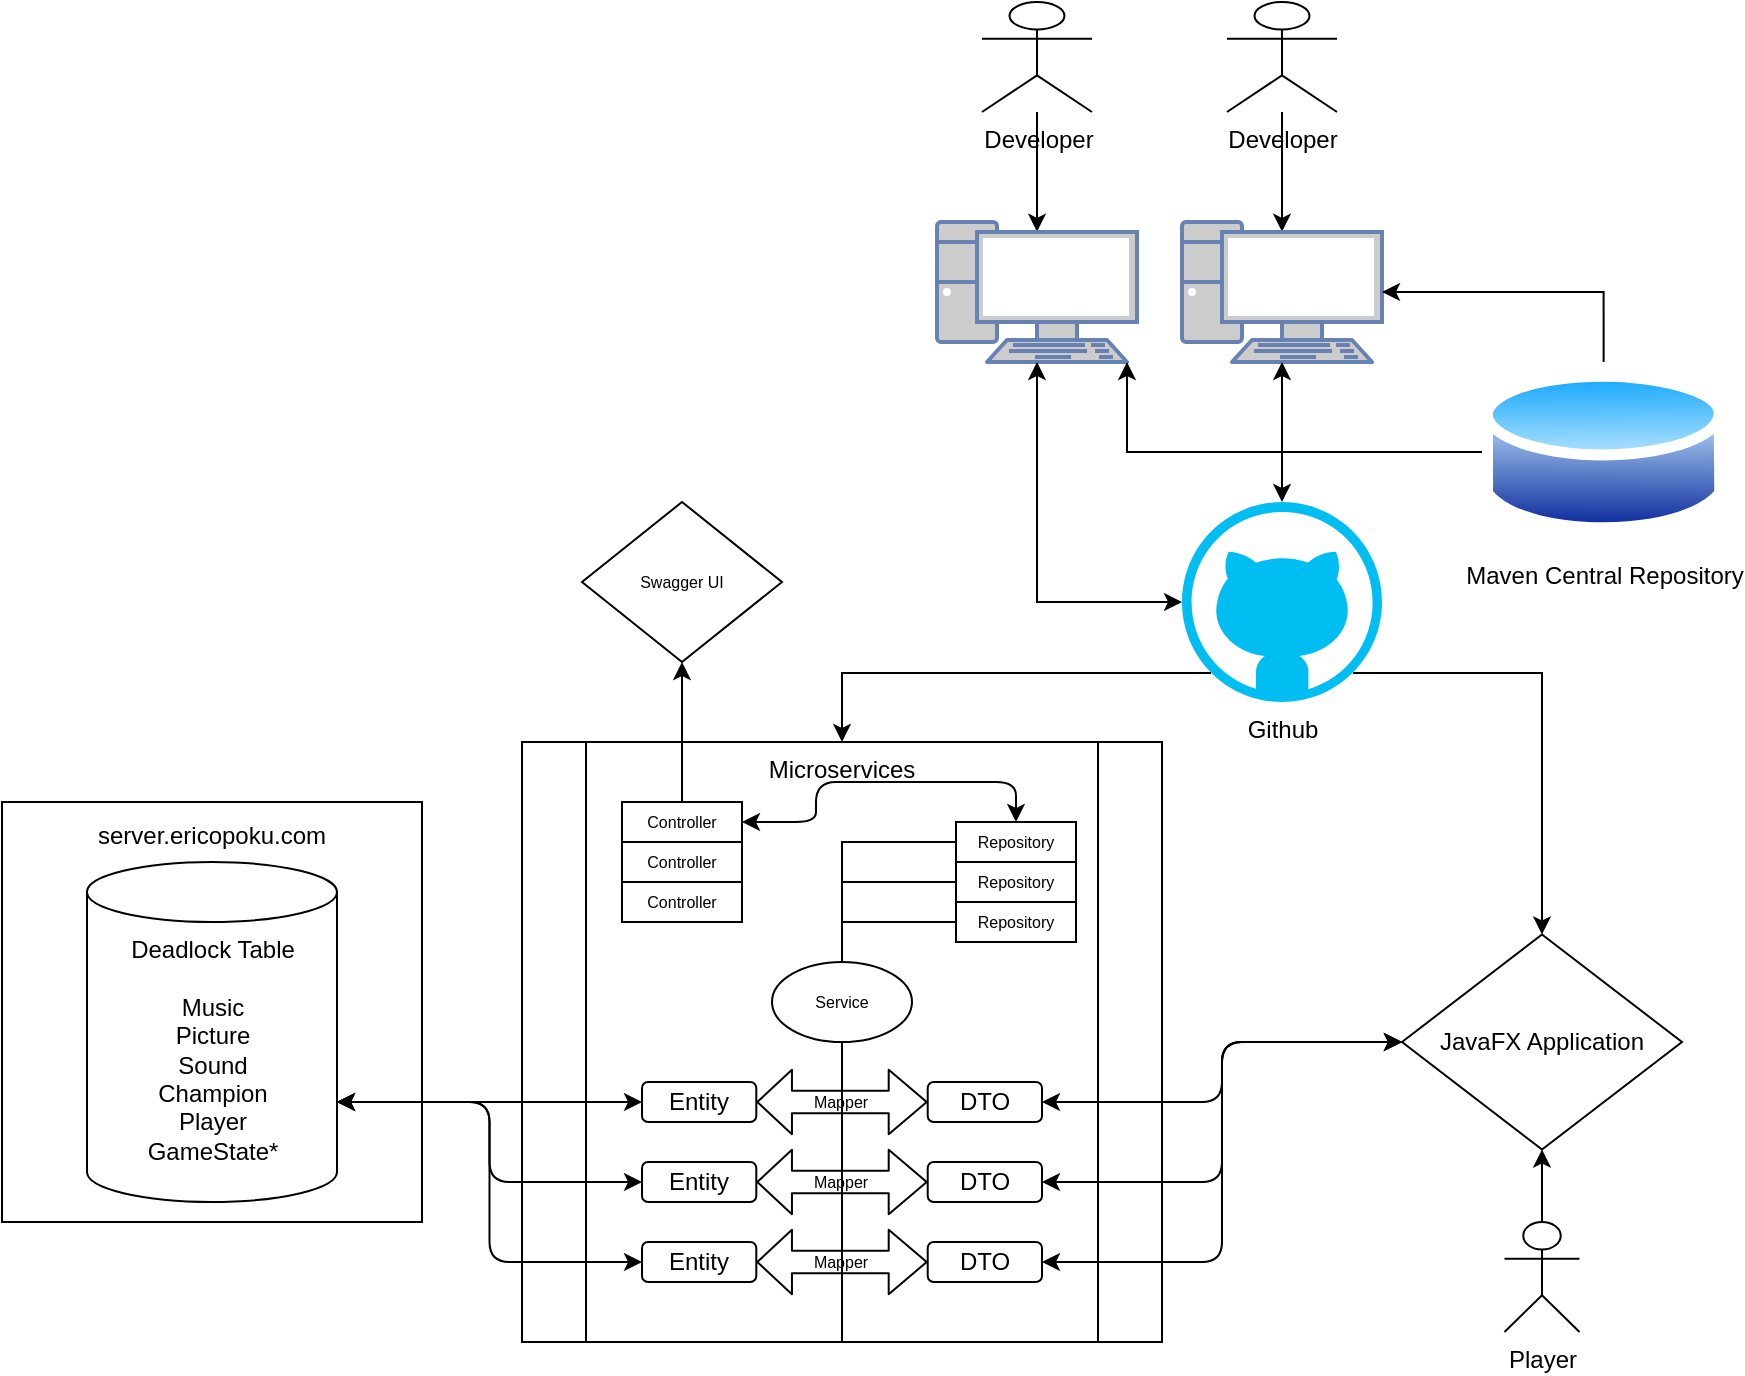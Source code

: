 <mxfile version="13.8.3" type="github"><diagram id="MU80Qz0XYeYxtkQkkrPt" name="Page-1"><mxGraphModel dx="2121" dy="717" grid="0" gridSize="32" guides="1" tooltips="1" connect="1" arrows="1" fold="1" page="0" pageScale="1" pageWidth="850" pageHeight="1100" background="#ffffff" math="0" shadow="0"><root><mxCell id="0"/><mxCell id="1" parent="0"/><mxCell id="cADhCVw0JTF2-1F_Ivud-3" value="Microservices" style="shape=process;whiteSpace=wrap;html=1;backgroundOutline=1;align=center;verticalAlign=top;" vertex="1" parent="1"><mxGeometry x="-177" y="590" width="320" height="300" as="geometry"/></mxCell><mxCell id="cADhCVw0JTF2-1F_Ivud-4" value="JavaFX Application" style="rhombus;whiteSpace=wrap;html=1;align=center;verticalAlign=middle;" vertex="1" parent="1"><mxGeometry x="263" y="686.25" width="140" height="107.5" as="geometry"/></mxCell><mxCell id="cADhCVw0JTF2-1F_Ivud-51" style="edgeStyle=orthogonalEdgeStyle;rounded=0;jumpStyle=none;orthogonalLoop=1;jettySize=auto;html=1;exitX=0.855;exitY=0.855;exitDx=0;exitDy=0;exitPerimeter=0;entryX=0.5;entryY=0;entryDx=0;entryDy=0;strokeColor=#000000;" edge="1" parent="1" source="cADhCVw0JTF2-1F_Ivud-17" target="cADhCVw0JTF2-1F_Ivud-4"><mxGeometry relative="1" as="geometry"/></mxCell><mxCell id="cADhCVw0JTF2-1F_Ivud-52" style="edgeStyle=orthogonalEdgeStyle;rounded=0;jumpStyle=none;orthogonalLoop=1;jettySize=auto;html=1;exitX=0.145;exitY=0.855;exitDx=0;exitDy=0;exitPerimeter=0;entryX=0.5;entryY=0;entryDx=0;entryDy=0;strokeColor=#000000;" edge="1" parent="1" source="cADhCVw0JTF2-1F_Ivud-17" target="cADhCVw0JTF2-1F_Ivud-3"><mxGeometry relative="1" as="geometry"/></mxCell><mxCell id="cADhCVw0JTF2-1F_Ivud-17" value="Github" style="verticalLabelPosition=bottom;html=1;verticalAlign=top;align=center;strokeColor=none;fillColor=#00BEF2;shape=mxgraph.azure.github_code;pointerEvents=1;" vertex="1" parent="1"><mxGeometry x="153" y="470" width="100" height="100" as="geometry"/></mxCell><mxCell id="cADhCVw0JTF2-1F_Ivud-50" style="edgeStyle=orthogonalEdgeStyle;rounded=0;jumpStyle=none;orthogonalLoop=1;jettySize=auto;html=1;exitX=0.5;exitY=0;exitDx=0;exitDy=0;exitPerimeter=0;entryX=0.5;entryY=1;entryDx=0;entryDy=0;strokeColor=#000000;" edge="1" parent="1" source="cADhCVw0JTF2-1F_Ivud-18" target="cADhCVw0JTF2-1F_Ivud-4"><mxGeometry relative="1" as="geometry"/></mxCell><mxCell id="cADhCVw0JTF2-1F_Ivud-18" value="Player" style="shape=umlActor;verticalLabelPosition=bottom;verticalAlign=top;html=1;outlineConnect=0;align=center;" vertex="1" parent="1"><mxGeometry x="314.25" y="830" width="37.5" height="55" as="geometry"/></mxCell><mxCell id="cADhCVw0JTF2-1F_Ivud-19" value="Developer" style="shape=umlActor;verticalLabelPosition=bottom;verticalAlign=top;html=1;outlineConnect=0;align=center;" vertex="1" parent="1"><mxGeometry x="53" y="220" width="55" height="55" as="geometry"/></mxCell><mxCell id="cADhCVw0JTF2-1F_Ivud-21" value="Developer" style="shape=umlActor;verticalLabelPosition=bottom;verticalAlign=top;html=1;outlineConnect=0;align=center;" vertex="1" parent="1"><mxGeometry x="175.5" y="220" width="55" height="55" as="geometry"/></mxCell><mxCell id="cADhCVw0JTF2-1F_Ivud-23" value="" style="endArrow=classic;html=1;entryX=0.5;entryY=0.07;entryDx=0;entryDy=0;entryPerimeter=0;" edge="1" parent="1" source="cADhCVw0JTF2-1F_Ivud-19" target="cADhCVw0JTF2-1F_Ivud-34"><mxGeometry width="50" height="50" relative="1" as="geometry"><mxPoint x="43" y="380" as="sourcePoint"/><mxPoint x="93" y="330" as="targetPoint"/></mxGeometry></mxCell><mxCell id="cADhCVw0JTF2-1F_Ivud-25" value="" style="endArrow=classic;html=1;entryX=0.5;entryY=0.07;entryDx=0;entryDy=0;entryPerimeter=0;" edge="1" parent="1" source="cADhCVw0JTF2-1F_Ivud-21" target="cADhCVw0JTF2-1F_Ivud-36"><mxGeometry width="50" height="50" relative="1" as="geometry"><mxPoint x="138" y="305" as="sourcePoint"/><mxPoint x="173.3" y="410.3" as="targetPoint"/></mxGeometry></mxCell><mxCell id="cADhCVw0JTF2-1F_Ivud-29" value="" style="endArrow=classic;html=1;" edge="1" parent="1"><mxGeometry width="50" height="50" relative="1" as="geometry"><mxPoint x="333" y="480" as="sourcePoint"/><mxPoint x="333" y="480" as="targetPoint"/></mxGeometry></mxCell><mxCell id="cADhCVw0JTF2-1F_Ivud-32" value="Maven Central Repository" style="aspect=fixed;perimeter=ellipsePerimeter;html=1;align=center;shadow=0;dashed=0;spacingTop=3;image;image=img/lib/active_directory/database.svg;" vertex="1" parent="1"><mxGeometry x="303" y="400" width="121.62" height="90" as="geometry"/></mxCell><mxCell id="cADhCVw0JTF2-1F_Ivud-34" value="" style="fontColor=#0066CC;verticalAlign=top;verticalLabelPosition=bottom;labelPosition=center;align=center;html=1;outlineConnect=0;fillColor=#CCCCCC;strokeColor=#6881B3;gradientColor=none;gradientDirection=north;strokeWidth=2;shape=mxgraph.networks.pc;" vertex="1" parent="1"><mxGeometry x="30.5" y="330" width="100" height="70" as="geometry"/></mxCell><mxCell id="cADhCVw0JTF2-1F_Ivud-36" value="" style="fontColor=#0066CC;verticalAlign=top;verticalLabelPosition=bottom;labelPosition=center;align=center;html=1;outlineConnect=0;fillColor=#CCCCCC;strokeColor=#6881B3;gradientColor=none;gradientDirection=north;strokeWidth=2;shape=mxgraph.networks.pc;" vertex="1" parent="1"><mxGeometry x="153" y="330" width="100" height="70" as="geometry"/></mxCell><mxCell id="cADhCVw0JTF2-1F_Ivud-42" value="" style="endArrow=classic;startArrow=classic;html=1;strokeColor=#000000;exitX=0.5;exitY=1;exitDx=0;exitDy=0;exitPerimeter=0;rounded=0;edgeStyle=orthogonalEdgeStyle;entryX=0;entryY=0.5;entryDx=0;entryDy=0;entryPerimeter=0;" edge="1" parent="1" source="cADhCVw0JTF2-1F_Ivud-34" target="cADhCVw0JTF2-1F_Ivud-17"><mxGeometry width="50" height="50" relative="1" as="geometry"><mxPoint x="123" y="500" as="sourcePoint"/><mxPoint x="173" y="450" as="targetPoint"/></mxGeometry></mxCell><mxCell id="cADhCVw0JTF2-1F_Ivud-43" value="" style="endArrow=classic;startArrow=classic;html=1;strokeColor=#000000;rounded=0;edgeStyle=orthogonalEdgeStyle;entryX=0.5;entryY=0;entryDx=0;entryDy=0;entryPerimeter=0;" edge="1" parent="1" source="cADhCVw0JTF2-1F_Ivud-36" target="cADhCVw0JTF2-1F_Ivud-17"><mxGeometry width="50" height="50" relative="1" as="geometry"><mxPoint x="90.5" y="410" as="sourcePoint"/><mxPoint x="163" y="510" as="targetPoint"/></mxGeometry></mxCell><mxCell id="cADhCVw0JTF2-1F_Ivud-46" value="" style="endArrow=classic;html=1;entryX=1;entryY=0.5;entryDx=0;entryDy=0;exitX=0.5;exitY=0;exitDx=0;exitDy=0;edgeStyle=orthogonalEdgeStyle;rounded=0;entryPerimeter=0;" edge="1" parent="1" source="cADhCVw0JTF2-1F_Ivud-32" target="cADhCVw0JTF2-1F_Ivud-36"><mxGeometry width="50" height="50" relative="1" as="geometry"><mxPoint x="213" y="344.9" as="sourcePoint"/><mxPoint x="213" y="285" as="targetPoint"/></mxGeometry></mxCell><mxCell id="cADhCVw0JTF2-1F_Ivud-47" value="" style="endArrow=classic;html=1;entryX=0.95;entryY=1;entryDx=0;entryDy=0;exitX=0;exitY=0.5;exitDx=0;exitDy=0;edgeStyle=orthogonalEdgeStyle;rounded=0;entryPerimeter=0;" edge="1" parent="1" source="cADhCVw0JTF2-1F_Ivud-32" target="cADhCVw0JTF2-1F_Ivud-34"><mxGeometry width="50" height="50" relative="1" as="geometry"><mxPoint x="198.845" y="463.95" as="sourcePoint"/><mxPoint x="93" y="440" as="targetPoint"/></mxGeometry></mxCell><mxCell id="cADhCVw0JTF2-1F_Ivud-48" value="" style="group" vertex="1" connectable="0" parent="1"><mxGeometry x="-437" y="620" width="210" height="210" as="geometry"/></mxCell><mxCell id="cADhCVw0JTF2-1F_Ivud-2" value="&lt;div&gt;&lt;span style=&quot;line-height: 180%&quot;&gt;server.ericopoku.com&lt;/span&gt;&lt;/div&gt;" style="whiteSpace=wrap;html=1;aspect=fixed;align=center;verticalAlign=top;" vertex="1" parent="cADhCVw0JTF2-1F_Ivud-48"><mxGeometry width="210" height="210" as="geometry"/></mxCell><mxCell id="cADhCVw0JTF2-1F_Ivud-1" value="Deadlock Table&lt;br&gt;&lt;br&gt;Music&lt;br&gt;Picture&lt;br&gt;Sound&lt;br&gt;Champion&lt;br&gt;Player&lt;br&gt;GameState*&lt;br&gt;" style="shape=cylinder3;whiteSpace=wrap;html=1;boundedLbl=1;backgroundOutline=1;size=15;verticalAlign=top;" vertex="1" parent="cADhCVw0JTF2-1F_Ivud-48"><mxGeometry x="42.5" y="30" width="125" height="170" as="geometry"/></mxCell><mxCell id="cADhCVw0JTF2-1F_Ivud-79" value="Swagger UI" style="rhombus;whiteSpace=wrap;html=1;fontSize=8;align=center;" vertex="1" parent="1"><mxGeometry x="-147" y="470" width="100" height="80" as="geometry"/></mxCell><mxCell id="cADhCVw0JTF2-1F_Ivud-80" value="" style="group" vertex="1" connectable="0" parent="1"><mxGeometry x="-117" y="760" width="200" height="100" as="geometry"/></mxCell><mxCell id="cADhCVw0JTF2-1F_Ivud-61" value="" style="group" vertex="1" connectable="0" parent="cADhCVw0JTF2-1F_Ivud-80"><mxGeometry width="200" height="20" as="geometry"/></mxCell><mxCell id="cADhCVw0JTF2-1F_Ivud-53" value="Entity" style="rounded=1;whiteSpace=wrap;html=1;align=center;" vertex="1" parent="cADhCVw0JTF2-1F_Ivud-61"><mxGeometry width="57.143" height="20" as="geometry"/></mxCell><mxCell id="cADhCVw0JTF2-1F_Ivud-55" value="DTO" style="rounded=1;whiteSpace=wrap;html=1;align=center;" vertex="1" parent="cADhCVw0JTF2-1F_Ivud-61"><mxGeometry x="142.857" width="57.143" height="20" as="geometry"/></mxCell><mxCell id="cADhCVw0JTF2-1F_Ivud-56" value="" style="shape=flexArrow;endArrow=classic;startArrow=classic;html=1;strokeColor=#000000;exitX=1;exitY=0.5;exitDx=0;exitDy=0;width=11.2;startSize=5.444;verticalAlign=bottom;entryX=0;entryY=0.5;entryDx=0;entryDy=0;" edge="1" parent="cADhCVw0JTF2-1F_Ivud-61" source="cADhCVw0JTF2-1F_Ivud-53" target="cADhCVw0JTF2-1F_Ivud-55"><mxGeometry width="50" height="50" relative="1" as="geometry"><mxPoint x="-17.857" y="9.8" as="sourcePoint"/><mxPoint x="114.286" y="10" as="targetPoint"/></mxGeometry></mxCell><mxCell id="cADhCVw0JTF2-1F_Ivud-60" value="Mapper" style="edgeLabel;align=center;verticalAlign=middle;resizable=0;points=[];fontSize=8;html=1;" vertex="1" connectable="0" parent="cADhCVw0JTF2-1F_Ivud-56"><mxGeometry x="0.097" relative="1" as="geometry"><mxPoint x="-5.71" as="offset"/></mxGeometry></mxCell><mxCell id="cADhCVw0JTF2-1F_Ivud-57" value="&lt;br&gt;" style="edgeLabel;html=1;align=center;verticalAlign=middle;resizable=0;points=[];" vertex="1" connectable="0" parent="cADhCVw0JTF2-1F_Ivud-56"><mxGeometry x="-0.155" y="-1" relative="1" as="geometry"><mxPoint as="offset"/></mxGeometry></mxCell><mxCell id="cADhCVw0JTF2-1F_Ivud-62" value="" style="group" vertex="1" connectable="0" parent="cADhCVw0JTF2-1F_Ivud-80"><mxGeometry y="40" width="200" height="20" as="geometry"/></mxCell><mxCell id="cADhCVw0JTF2-1F_Ivud-63" value="Entity" style="rounded=1;whiteSpace=wrap;html=1;align=center;" vertex="1" parent="cADhCVw0JTF2-1F_Ivud-62"><mxGeometry width="57.143" height="20" as="geometry"/></mxCell><mxCell id="cADhCVw0JTF2-1F_Ivud-64" value="DTO" style="rounded=1;whiteSpace=wrap;html=1;align=center;" vertex="1" parent="cADhCVw0JTF2-1F_Ivud-62"><mxGeometry x="142.857" width="57.143" height="20" as="geometry"/></mxCell><mxCell id="cADhCVw0JTF2-1F_Ivud-65" value="" style="shape=flexArrow;endArrow=classic;startArrow=classic;html=1;strokeColor=#000000;exitX=1;exitY=0.5;exitDx=0;exitDy=0;width=11.2;startSize=5.444;verticalAlign=bottom;entryX=0;entryY=0.5;entryDx=0;entryDy=0;" edge="1" parent="cADhCVw0JTF2-1F_Ivud-62" source="cADhCVw0JTF2-1F_Ivud-63" target="cADhCVw0JTF2-1F_Ivud-64"><mxGeometry width="50" height="50" relative="1" as="geometry"><mxPoint x="-17.857" y="9.8" as="sourcePoint"/><mxPoint x="114.286" y="10" as="targetPoint"/></mxGeometry></mxCell><mxCell id="cADhCVw0JTF2-1F_Ivud-66" value="Mapper" style="edgeLabel;align=center;verticalAlign=middle;resizable=0;points=[];fontSize=8;html=1;" vertex="1" connectable="0" parent="cADhCVw0JTF2-1F_Ivud-65"><mxGeometry x="0.097" relative="1" as="geometry"><mxPoint x="-5.71" as="offset"/></mxGeometry></mxCell><mxCell id="cADhCVw0JTF2-1F_Ivud-67" value="&lt;br&gt;" style="edgeLabel;html=1;align=center;verticalAlign=middle;resizable=0;points=[];" vertex="1" connectable="0" parent="cADhCVw0JTF2-1F_Ivud-65"><mxGeometry x="-0.155" y="-1" relative="1" as="geometry"><mxPoint as="offset"/></mxGeometry></mxCell><mxCell id="cADhCVw0JTF2-1F_Ivud-68" value="" style="group" vertex="1" connectable="0" parent="cADhCVw0JTF2-1F_Ivud-80"><mxGeometry y="80" width="200" height="20" as="geometry"/></mxCell><mxCell id="cADhCVw0JTF2-1F_Ivud-69" value="Entity" style="rounded=1;whiteSpace=wrap;html=1;align=center;" vertex="1" parent="cADhCVw0JTF2-1F_Ivud-68"><mxGeometry width="57.143" height="20" as="geometry"/></mxCell><mxCell id="cADhCVw0JTF2-1F_Ivud-70" value="DTO" style="rounded=1;whiteSpace=wrap;html=1;align=center;" vertex="1" parent="cADhCVw0JTF2-1F_Ivud-68"><mxGeometry x="142.857" width="57.143" height="20" as="geometry"/></mxCell><mxCell id="cADhCVw0JTF2-1F_Ivud-71" value="" style="shape=flexArrow;endArrow=classic;startArrow=classic;html=1;strokeColor=#000000;exitX=1;exitY=0.5;exitDx=0;exitDy=0;width=11.2;startSize=5.444;verticalAlign=bottom;entryX=0;entryY=0.5;entryDx=0;entryDy=0;" edge="1" parent="cADhCVw0JTF2-1F_Ivud-68" source="cADhCVw0JTF2-1F_Ivud-69" target="cADhCVw0JTF2-1F_Ivud-70"><mxGeometry width="50" height="50" relative="1" as="geometry"><mxPoint x="-17.857" y="9.8" as="sourcePoint"/><mxPoint x="114.286" y="10" as="targetPoint"/></mxGeometry></mxCell><mxCell id="cADhCVw0JTF2-1F_Ivud-72" value="Mapper" style="edgeLabel;align=center;verticalAlign=middle;resizable=0;points=[];fontSize=8;html=1;" vertex="1" connectable="0" parent="cADhCVw0JTF2-1F_Ivud-71"><mxGeometry x="0.097" relative="1" as="geometry"><mxPoint x="-5.71" as="offset"/></mxGeometry></mxCell><mxCell id="cADhCVw0JTF2-1F_Ivud-73" value="&lt;br&gt;" style="edgeLabel;html=1;align=center;verticalAlign=middle;resizable=0;points=[];" vertex="1" connectable="0" parent="cADhCVw0JTF2-1F_Ivud-71"><mxGeometry x="-0.155" y="-1" relative="1" as="geometry"><mxPoint as="offset"/></mxGeometry></mxCell><mxCell id="cADhCVw0JTF2-1F_Ivud-84" value="" style="group" vertex="1" connectable="0" parent="1"><mxGeometry x="-127" y="620" width="60" height="60" as="geometry"/></mxCell><mxCell id="cADhCVw0JTF2-1F_Ivud-77" value="Controller" style="rounded=0;whiteSpace=wrap;html=1;fontSize=8;align=center;" vertex="1" parent="cADhCVw0JTF2-1F_Ivud-84"><mxGeometry width="60" height="20" as="geometry"/></mxCell><mxCell id="cADhCVw0JTF2-1F_Ivud-82" value="Controller" style="rounded=0;whiteSpace=wrap;html=1;fontSize=8;align=center;" vertex="1" parent="cADhCVw0JTF2-1F_Ivud-84"><mxGeometry y="40" width="60" height="20" as="geometry"/></mxCell><mxCell id="cADhCVw0JTF2-1F_Ivud-83" value="Controller" style="rounded=0;whiteSpace=wrap;html=1;fontSize=8;align=center;" vertex="1" parent="cADhCVw0JTF2-1F_Ivud-84"><mxGeometry y="20" width="60" height="20" as="geometry"/></mxCell><mxCell id="cADhCVw0JTF2-1F_Ivud-86" value="" style="group" vertex="1" connectable="0" parent="1"><mxGeometry x="40" y="630" width="60" height="60" as="geometry"/></mxCell><mxCell id="cADhCVw0JTF2-1F_Ivud-76" value="Repository" style="rounded=0;whiteSpace=wrap;html=1;fontSize=8;align=center;" vertex="1" parent="cADhCVw0JTF2-1F_Ivud-86"><mxGeometry y="20" width="60" height="20" as="geometry"/></mxCell><mxCell id="cADhCVw0JTF2-1F_Ivud-78" value="Repository" style="rounded=0;whiteSpace=wrap;html=1;fontSize=8;align=center;" vertex="1" parent="cADhCVw0JTF2-1F_Ivud-86"><mxGeometry y="40" width="60" height="20" as="geometry"/></mxCell><mxCell id="cADhCVw0JTF2-1F_Ivud-81" value="Repository" style="rounded=0;whiteSpace=wrap;html=1;fontSize=8;align=center;" vertex="1" parent="cADhCVw0JTF2-1F_Ivud-86"><mxGeometry width="60" height="20" as="geometry"/></mxCell><mxCell id="cADhCVw0JTF2-1F_Ivud-85" value="" style="endArrow=classic;html=1;shadow=0;strokeColor=#000000;strokeWidth=1;fontSize=8;entryX=0.5;entryY=1;entryDx=0;entryDy=0;" edge="1" parent="1" source="cADhCVw0JTF2-1F_Ivud-77" target="cADhCVw0JTF2-1F_Ivud-79"><mxGeometry width="50" height="50" relative="1" as="geometry"><mxPoint x="13" y="640" as="sourcePoint"/><mxPoint x="-37" y="690" as="targetPoint"/></mxGeometry></mxCell><mxCell id="cADhCVw0JTF2-1F_Ivud-95" value="" style="endArrow=classic;startArrow=classic;html=1;shadow=0;strokeColor=#000000;strokeWidth=1;fontSize=8;exitX=1;exitY=0.5;exitDx=0;exitDy=0;entryX=0;entryY=0.5;entryDx=0;entryDy=0;edgeStyle=orthogonalEdgeStyle;" edge="1" parent="1" source="cADhCVw0JTF2-1F_Ivud-70" target="cADhCVw0JTF2-1F_Ivud-4"><mxGeometry width="50" height="50" relative="1" as="geometry"><mxPoint x="60" y="790" as="sourcePoint"/><mxPoint x="110" y="740" as="targetPoint"/></mxGeometry></mxCell><mxCell id="cADhCVw0JTF2-1F_Ivud-96" value="" style="endArrow=classic;startArrow=classic;html=1;shadow=0;strokeColor=#000000;strokeWidth=1;fontSize=8;exitX=1;exitY=0.5;exitDx=0;exitDy=0;entryX=0;entryY=0.5;entryDx=0;entryDy=0;edgeStyle=orthogonalEdgeStyle;" edge="1" parent="1" source="cADhCVw0JTF2-1F_Ivud-64" target="cADhCVw0JTF2-1F_Ivud-4"><mxGeometry width="50" height="50" relative="1" as="geometry"><mxPoint x="93" y="860" as="sourcePoint"/><mxPoint x="273" y="750" as="targetPoint"/></mxGeometry></mxCell><mxCell id="cADhCVw0JTF2-1F_Ivud-97" value="" style="endArrow=classic;startArrow=classic;html=1;shadow=0;strokeColor=#000000;strokeWidth=1;fontSize=8;exitX=1;exitY=0.5;exitDx=0;exitDy=0;entryX=0;entryY=0.5;entryDx=0;entryDy=0;edgeStyle=orthogonalEdgeStyle;" edge="1" parent="1" source="cADhCVw0JTF2-1F_Ivud-55" target="cADhCVw0JTF2-1F_Ivud-4"><mxGeometry width="50" height="50" relative="1" as="geometry"><mxPoint x="93" y="820" as="sourcePoint"/><mxPoint x="273" y="750" as="targetPoint"/></mxGeometry></mxCell><mxCell id="cADhCVw0JTF2-1F_Ivud-98" value="" style="endArrow=classic;startArrow=classic;html=1;shadow=0;strokeColor=#000000;strokeWidth=1;fontSize=8;exitX=0;exitY=0.5;exitDx=0;exitDy=0;edgeStyle=orthogonalEdgeStyle;entryX=1;entryY=0;entryDx=0;entryDy=120;entryPerimeter=0;" edge="1" parent="1" source="cADhCVw0JTF2-1F_Ivud-53" target="cADhCVw0JTF2-1F_Ivud-1"><mxGeometry width="50" height="50" relative="1" as="geometry"><mxPoint x="-210" y="790" as="sourcePoint"/><mxPoint x="-160" y="740" as="targetPoint"/></mxGeometry></mxCell><mxCell id="cADhCVw0JTF2-1F_Ivud-99" value="" style="endArrow=classic;startArrow=classic;html=1;shadow=0;strokeColor=#000000;strokeWidth=1;fontSize=8;exitX=0;exitY=0.5;exitDx=0;exitDy=0;edgeStyle=orthogonalEdgeStyle;entryX=1;entryY=0;entryDx=0;entryDy=120;entryPerimeter=0;" edge="1" parent="1" source="cADhCVw0JTF2-1F_Ivud-63" target="cADhCVw0JTF2-1F_Ivud-1"><mxGeometry width="50" height="50" relative="1" as="geometry"><mxPoint x="-107" y="780" as="sourcePoint"/><mxPoint x="-259.5" y="780" as="targetPoint"/></mxGeometry></mxCell><mxCell id="cADhCVw0JTF2-1F_Ivud-100" value="" style="endArrow=classic;startArrow=classic;html=1;shadow=0;strokeColor=#000000;strokeWidth=1;fontSize=8;exitX=0;exitY=0.5;exitDx=0;exitDy=0;edgeStyle=orthogonalEdgeStyle;entryX=1;entryY=0;entryDx=0;entryDy=120;entryPerimeter=0;" edge="1" parent="1" source="cADhCVw0JTF2-1F_Ivud-69" target="cADhCVw0JTF2-1F_Ivud-1"><mxGeometry width="50" height="50" relative="1" as="geometry"><mxPoint x="-97" y="790" as="sourcePoint"/><mxPoint x="-249.5" y="790" as="targetPoint"/></mxGeometry></mxCell><mxCell id="cADhCVw0JTF2-1F_Ivud-103" style="rounded=0;sketch=0;jumpStyle=none;orthogonalLoop=1;jettySize=auto;html=1;exitX=0.5;exitY=1;exitDx=0;exitDy=0;shadow=0;strokeColor=#000000;strokeWidth=1;fontSize=8;endArrow=none;endFill=0;entryX=0.5;entryY=1;entryDx=0;entryDy=0;" edge="1" parent="1" source="cADhCVw0JTF2-1F_Ivud-101" target="cADhCVw0JTF2-1F_Ivud-3"><mxGeometry relative="1" as="geometry"><mxPoint x="-17" y="850" as="targetPoint"/></mxGeometry></mxCell><mxCell id="cADhCVw0JTF2-1F_Ivud-104" style="edgeStyle=orthogonalEdgeStyle;rounded=0;sketch=0;jumpStyle=none;orthogonalLoop=1;jettySize=auto;html=1;exitX=0.5;exitY=0;exitDx=0;exitDy=0;entryX=0;entryY=0.5;entryDx=0;entryDy=0;shadow=0;endArrow=none;endFill=0;strokeColor=#000000;strokeWidth=1;fontSize=8;" edge="1" parent="1" source="cADhCVw0JTF2-1F_Ivud-101" target="cADhCVw0JTF2-1F_Ivud-81"><mxGeometry relative="1" as="geometry"/></mxCell><mxCell id="cADhCVw0JTF2-1F_Ivud-101" value="Service" style="ellipse;whiteSpace=wrap;html=1;fontSize=8;align=center;" vertex="1" parent="1"><mxGeometry x="-52" y="700" width="70" height="40" as="geometry"/></mxCell><mxCell id="cADhCVw0JTF2-1F_Ivud-105" style="edgeStyle=orthogonalEdgeStyle;rounded=0;sketch=0;jumpStyle=none;orthogonalLoop=1;jettySize=auto;html=1;exitX=0.5;exitY=0;exitDx=0;exitDy=0;entryX=0;entryY=0.5;entryDx=0;entryDy=0;shadow=0;endArrow=none;endFill=0;strokeColor=#000000;strokeWidth=1;fontSize=8;" edge="1" parent="1" source="cADhCVw0JTF2-1F_Ivud-101" target="cADhCVw0JTF2-1F_Ivud-76"><mxGeometry relative="1" as="geometry"><mxPoint x="-7" y="710" as="sourcePoint"/><mxPoint x="50" y="650" as="targetPoint"/></mxGeometry></mxCell><mxCell id="cADhCVw0JTF2-1F_Ivud-106" style="edgeStyle=orthogonalEdgeStyle;rounded=0;sketch=0;jumpStyle=none;orthogonalLoop=1;jettySize=auto;html=1;exitX=0.5;exitY=0;exitDx=0;exitDy=0;entryX=0;entryY=0.5;entryDx=0;entryDy=0;shadow=0;endArrow=none;endFill=0;strokeColor=#000000;strokeWidth=1;fontSize=8;" edge="1" parent="1" source="cADhCVw0JTF2-1F_Ivud-101" target="cADhCVw0JTF2-1F_Ivud-78"><mxGeometry relative="1" as="geometry"><mxPoint x="-7" y="710" as="sourcePoint"/><mxPoint x="50" y="670" as="targetPoint"/></mxGeometry></mxCell><mxCell id="cADhCVw0JTF2-1F_Ivud-107" value="" style="endArrow=classic;startArrow=classic;html=1;shadow=0;strokeColor=#000000;strokeWidth=1;fontSize=8;entryX=1;entryY=0.5;entryDx=0;entryDy=0;exitX=0.5;exitY=0;exitDx=0;exitDy=0;edgeStyle=orthogonalEdgeStyle;" edge="1" parent="1" source="cADhCVw0JTF2-1F_Ivud-81" target="cADhCVw0JTF2-1F_Ivud-77"><mxGeometry width="50" height="50" relative="1" as="geometry"><mxPoint x="-60" y="700" as="sourcePoint"/><mxPoint x="-10" y="650" as="targetPoint"/><Array as="points"><mxPoint x="70" y="610"/><mxPoint x="-30" y="610"/><mxPoint x="-30" y="630"/></Array></mxGeometry></mxCell></root></mxGraphModel></diagram></mxfile>